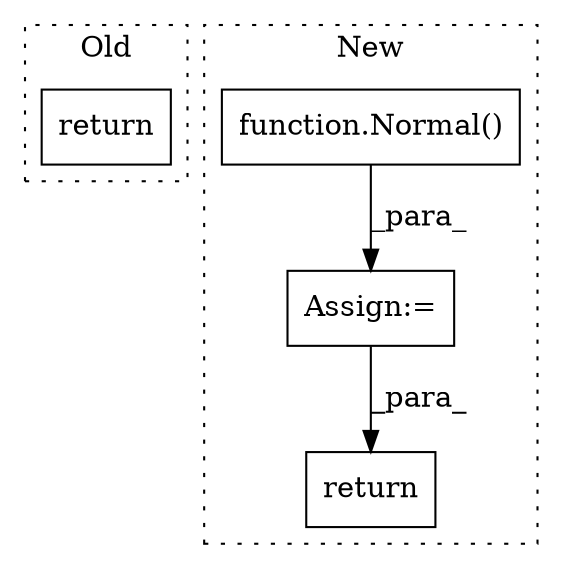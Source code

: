 digraph G {
subgraph cluster0 {
1 [label="return" a="93" s="563" l="7" shape="box"];
label = "Old";
style="dotted";
}
subgraph cluster1 {
2 [label="function.Normal()" a="75" s="1312,1328" l="7,1" shape="box"];
3 [label="return" a="93" s="1679" l="7" shape="box"];
4 [label="Assign:=" a="68" s="1585" l="3" shape="box"];
label = "New";
style="dotted";
}
2 -> 4 [label="_para_"];
4 -> 3 [label="_para_"];
}
